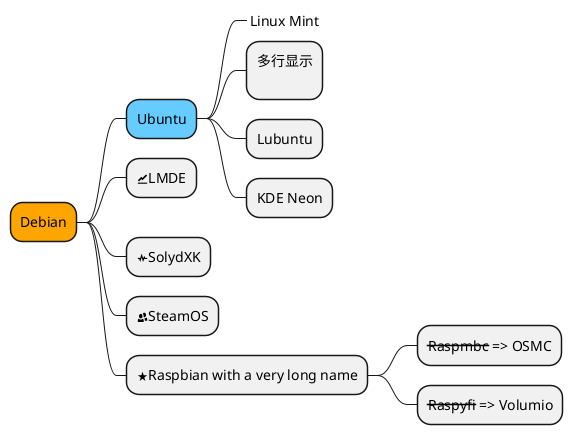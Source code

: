 @startmindmap

*[#orange] Debian
**[#66ccff] Ubuntu
***_ Linux Mint
***:多行显示
;
*** Lubuntu
*** KDE Neon
** <&graph>LMDE
** <&pulse>SolydXK
** <&people>SteamOS
** <&star>Raspbian with a very long name
*** <s>Raspmbc</s> => OSMC
*** <s>Raspyfi</s> => Volumio

@endmindmap
